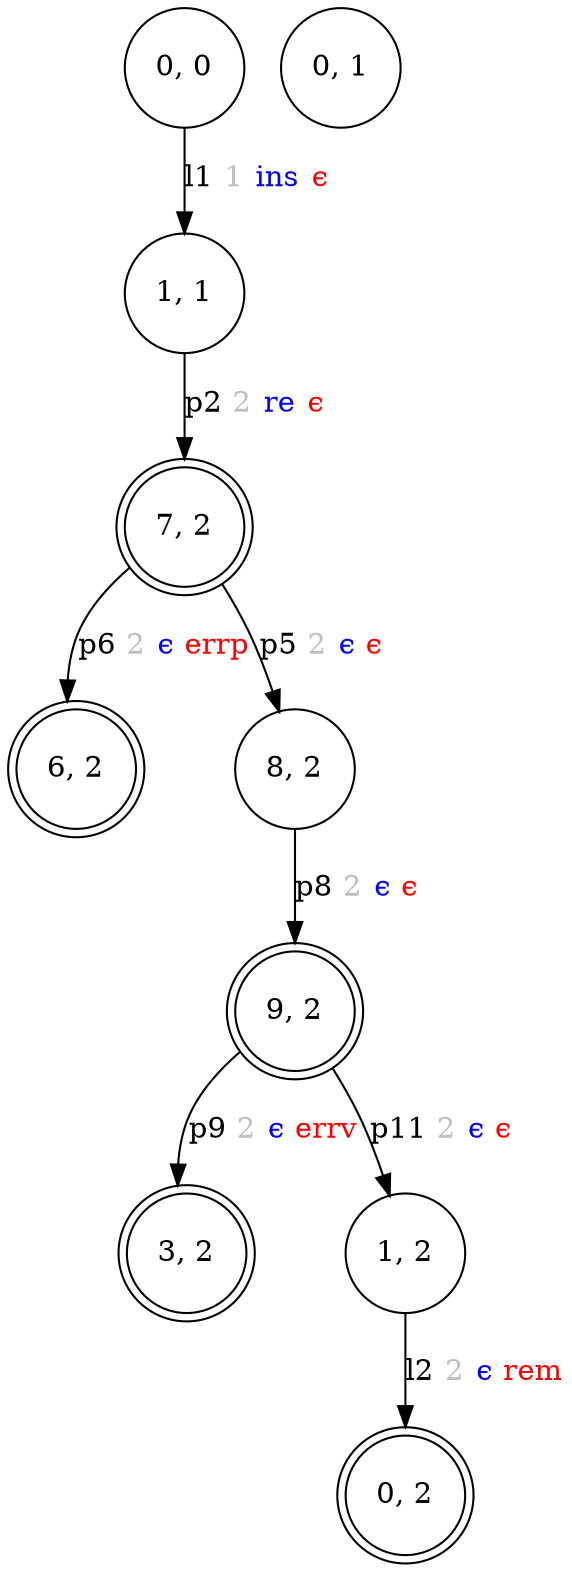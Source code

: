 digraph caso1_ROS {
	"0, 0" [shape=circle]
	"1, 1" [shape=circle]
	"7, 2" [shape=doublecircle]
	"6, 2" [shape=doublecircle]
	"8, 2" [shape=circle]
	"9, 2" [shape=doublecircle]
	"3, 2" [shape=doublecircle]
	"1, 2" [shape=circle]
	"0, 2" [shape=doublecircle]
	"0, 1" [shape=circle]
	"0, 0" -> "1, 1" [label=<l1 <FONT COLOR="grey">1</FONT> <FONT COLOR="blue">ins</FONT> <FONT COLOR="red">ϵ</FONT>>]
	"1, 1" -> "7, 2" [label=<p2 <FONT COLOR="grey">2</FONT> <FONT COLOR="blue">re</FONT> <FONT COLOR="red">ϵ</FONT>>]
	"7, 2" -> "6, 2" [label=<p6 <FONT COLOR="grey">2</FONT> <FONT COLOR="blue">ϵ</FONT> <FONT COLOR="red">errp</FONT>>]
	"7, 2" -> "8, 2" [label=<p5 <FONT COLOR="grey">2</FONT> <FONT COLOR="blue">ϵ</FONT> <FONT COLOR="red">ϵ</FONT>>]
	"8, 2" -> "9, 2" [label=<p8 <FONT COLOR="grey">2</FONT> <FONT COLOR="blue">ϵ</FONT> <FONT COLOR="red">ϵ</FONT>>]
	"9, 2" -> "3, 2" [label=<p9 <FONT COLOR="grey">2</FONT> <FONT COLOR="blue">ϵ</FONT> <FONT COLOR="red">errv</FONT>>]
	"9, 2" -> "1, 2" [label=<p11 <FONT COLOR="grey">2</FONT> <FONT COLOR="blue">ϵ</FONT> <FONT COLOR="red">ϵ</FONT>>]
	"1, 2" -> "0, 2" [label=<l2 <FONT COLOR="grey">2</FONT> <FONT COLOR="blue">ϵ</FONT> <FONT COLOR="red">rem</FONT>>]
}
